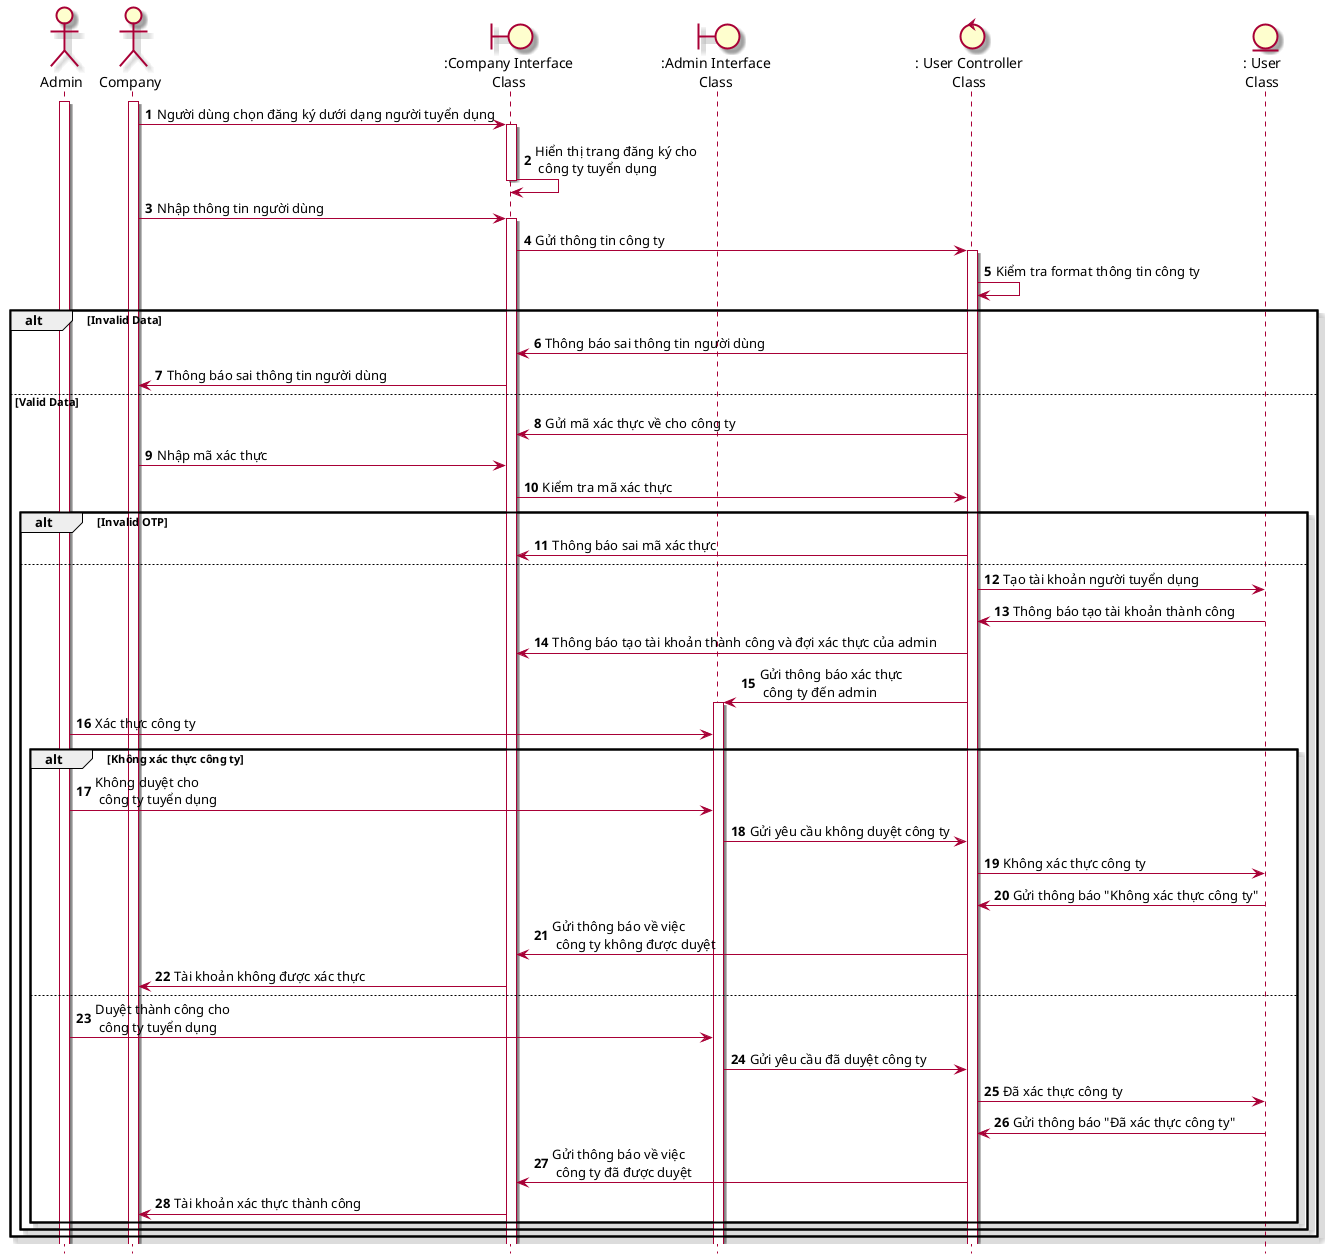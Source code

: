 @startuml SeqDangKycompany
skin rose
hide footbox
actor admin as "Admin"
actor company as "Company"
boundary ":Company Interface\nClass" as companyInterface
boundary ":Admin Interface\nClass" as adminInteface
control ": User Controller\nClass" as userController
entity User as ": User\nClass" 
autonumber
company++
admin++
company -> companyInterface++ : Người dùng chọn đăng ký dưới dạng người tuyển dụng 
companyInterface -> companyInterface-- : Hiển thị trang đăng ký cho\n công ty tuyển dụng
company -> companyInterface++: Nhập thông tin người dùng
companyInterface -> userController++: Gửi thông tin công ty
userController -> userController: Kiểm tra format thông tin công ty

alt Invalid Data
    userController ->companyInterface: Thông báo sai thông tin người dùng
    companyInterface ->company: Thông báo sai thông tin người dùng
else Valid Data
    userController -> companyInterface: Gửi mã xác thực về cho công ty
    company -> companyInterface: Nhập mã xác thực 
    companyInterface -> userController: Kiểm tra mã xác thực
    alt Invalid OTP
        userController -> companyInterface : Thông báo sai mã xác thực  
    else
        userController -> User: Tạo tài khoản người tuyển dụng
        User -> userController: Thông báo tạo tài khoản thành công
        userController -> companyInterface: Thông báo tạo tài khoản thành công và đợi xác thực của admin 
        userController -> adminInteface++: Gửi thông báo xác thực\n công ty đến admin
        admin -> adminInteface: Xác thực công ty
        alt Không xác thực công ty
        admin -> adminInteface: Không duyệt cho\n công ty tuyển dụng
        adminInteface -> userController: Gửi yêu cầu không duyệt công ty
        userController -> User: Không xác thực công ty
        User -> userController: Gửi thông báo "Không xác thực công ty"
        userController -> companyInterface: Gửi thông báo về việc\n công ty không được duyệt
        companyInterface -> company: Tài khoản không được xác thực

        else
        admin -> adminInteface: Duyệt thành công cho\n công ty tuyển dụng
         adminInteface -> userController: Gửi yêu cầu đã duyệt công ty
        userController -> User: Đã xác thực công ty
        User -> userController: Gửi thông báo "Đã xác thực công ty"
        userController -> companyInterface: Gửi thông báo về việc\n công ty đã được duyệt  
        companyInterface -> company: Tài khoản xác thực thành công

        end
    end
end
@enduml